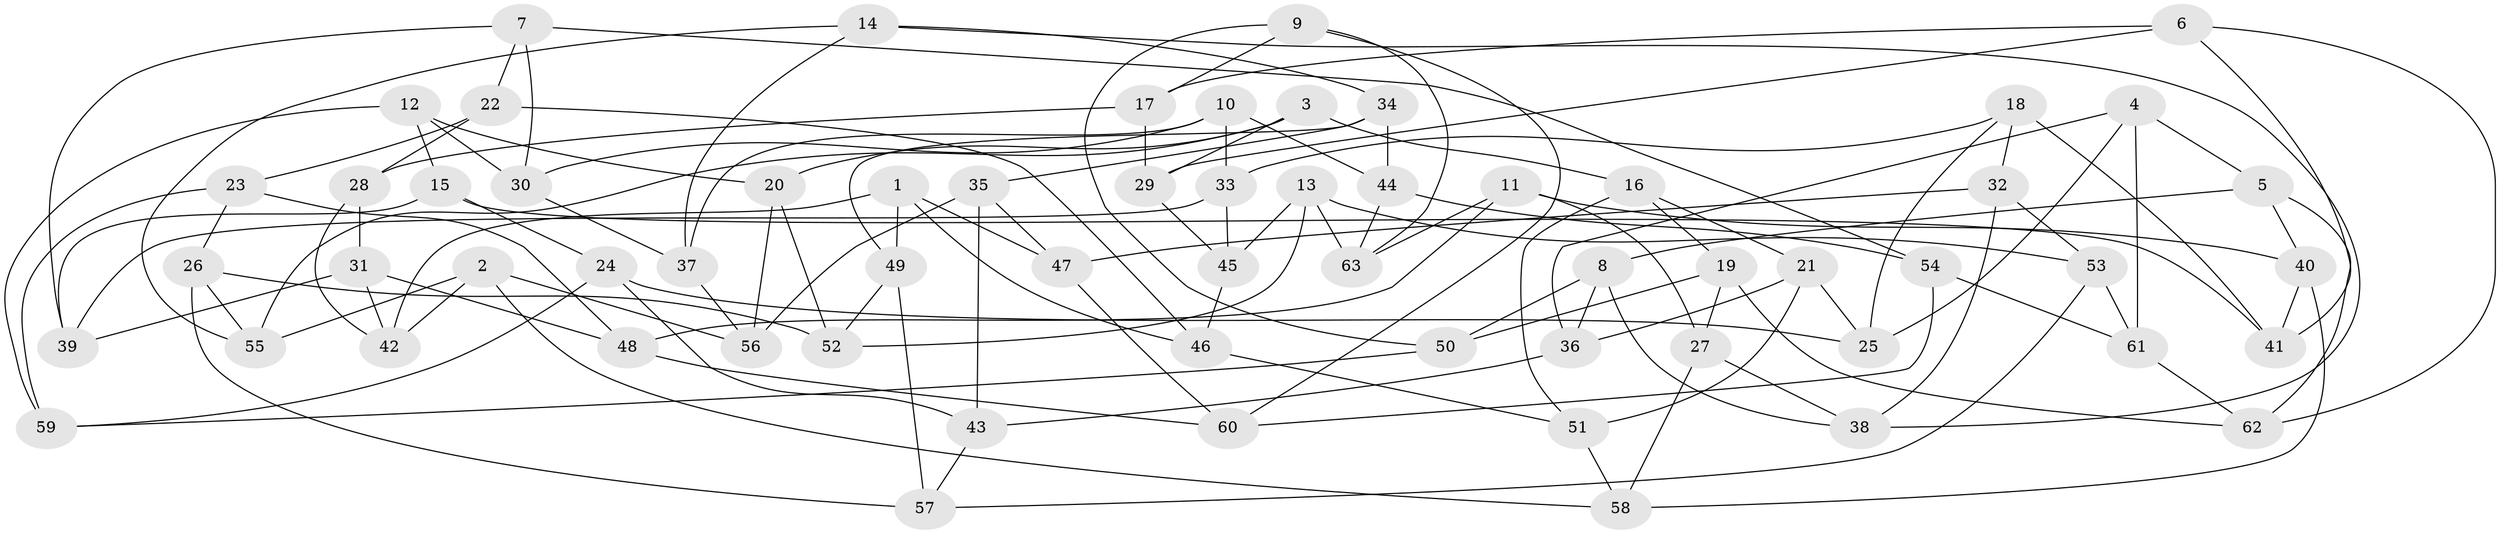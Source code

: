 // coarse degree distribution, {6: 0.5, 4: 0.2894736842105263, 5: 0.15789473684210525, 3: 0.05263157894736842}
// Generated by graph-tools (version 1.1) at 2025/52/02/27/25 19:52:29]
// undirected, 63 vertices, 126 edges
graph export_dot {
graph [start="1"]
  node [color=gray90,style=filled];
  1;
  2;
  3;
  4;
  5;
  6;
  7;
  8;
  9;
  10;
  11;
  12;
  13;
  14;
  15;
  16;
  17;
  18;
  19;
  20;
  21;
  22;
  23;
  24;
  25;
  26;
  27;
  28;
  29;
  30;
  31;
  32;
  33;
  34;
  35;
  36;
  37;
  38;
  39;
  40;
  41;
  42;
  43;
  44;
  45;
  46;
  47;
  48;
  49;
  50;
  51;
  52;
  53;
  54;
  55;
  56;
  57;
  58;
  59;
  60;
  61;
  62;
  63;
  1 -- 42;
  1 -- 49;
  1 -- 47;
  1 -- 46;
  2 -- 58;
  2 -- 56;
  2 -- 55;
  2 -- 42;
  3 -- 55;
  3 -- 29;
  3 -- 16;
  3 -- 20;
  4 -- 36;
  4 -- 25;
  4 -- 61;
  4 -- 5;
  5 -- 62;
  5 -- 40;
  5 -- 8;
  6 -- 41;
  6 -- 29;
  6 -- 17;
  6 -- 62;
  7 -- 39;
  7 -- 30;
  7 -- 54;
  7 -- 22;
  8 -- 50;
  8 -- 38;
  8 -- 36;
  9 -- 63;
  9 -- 17;
  9 -- 50;
  9 -- 60;
  10 -- 37;
  10 -- 33;
  10 -- 30;
  10 -- 44;
  11 -- 63;
  11 -- 40;
  11 -- 27;
  11 -- 48;
  12 -- 30;
  12 -- 20;
  12 -- 15;
  12 -- 59;
  13 -- 52;
  13 -- 45;
  13 -- 63;
  13 -- 53;
  14 -- 34;
  14 -- 55;
  14 -- 38;
  14 -- 37;
  15 -- 24;
  15 -- 41;
  15 -- 39;
  16 -- 21;
  16 -- 19;
  16 -- 51;
  17 -- 28;
  17 -- 29;
  18 -- 33;
  18 -- 25;
  18 -- 41;
  18 -- 32;
  19 -- 62;
  19 -- 27;
  19 -- 50;
  20 -- 56;
  20 -- 52;
  21 -- 36;
  21 -- 51;
  21 -- 25;
  22 -- 46;
  22 -- 23;
  22 -- 28;
  23 -- 26;
  23 -- 59;
  23 -- 48;
  24 -- 43;
  24 -- 59;
  24 -- 25;
  26 -- 52;
  26 -- 55;
  26 -- 57;
  27 -- 58;
  27 -- 38;
  28 -- 31;
  28 -- 42;
  29 -- 45;
  30 -- 37;
  31 -- 42;
  31 -- 39;
  31 -- 48;
  32 -- 47;
  32 -- 38;
  32 -- 53;
  33 -- 39;
  33 -- 45;
  34 -- 35;
  34 -- 44;
  34 -- 49;
  35 -- 47;
  35 -- 43;
  35 -- 56;
  36 -- 43;
  37 -- 56;
  40 -- 41;
  40 -- 58;
  43 -- 57;
  44 -- 54;
  44 -- 63;
  45 -- 46;
  46 -- 51;
  47 -- 60;
  48 -- 60;
  49 -- 57;
  49 -- 52;
  50 -- 59;
  51 -- 58;
  53 -- 61;
  53 -- 57;
  54 -- 60;
  54 -- 61;
  61 -- 62;
}
